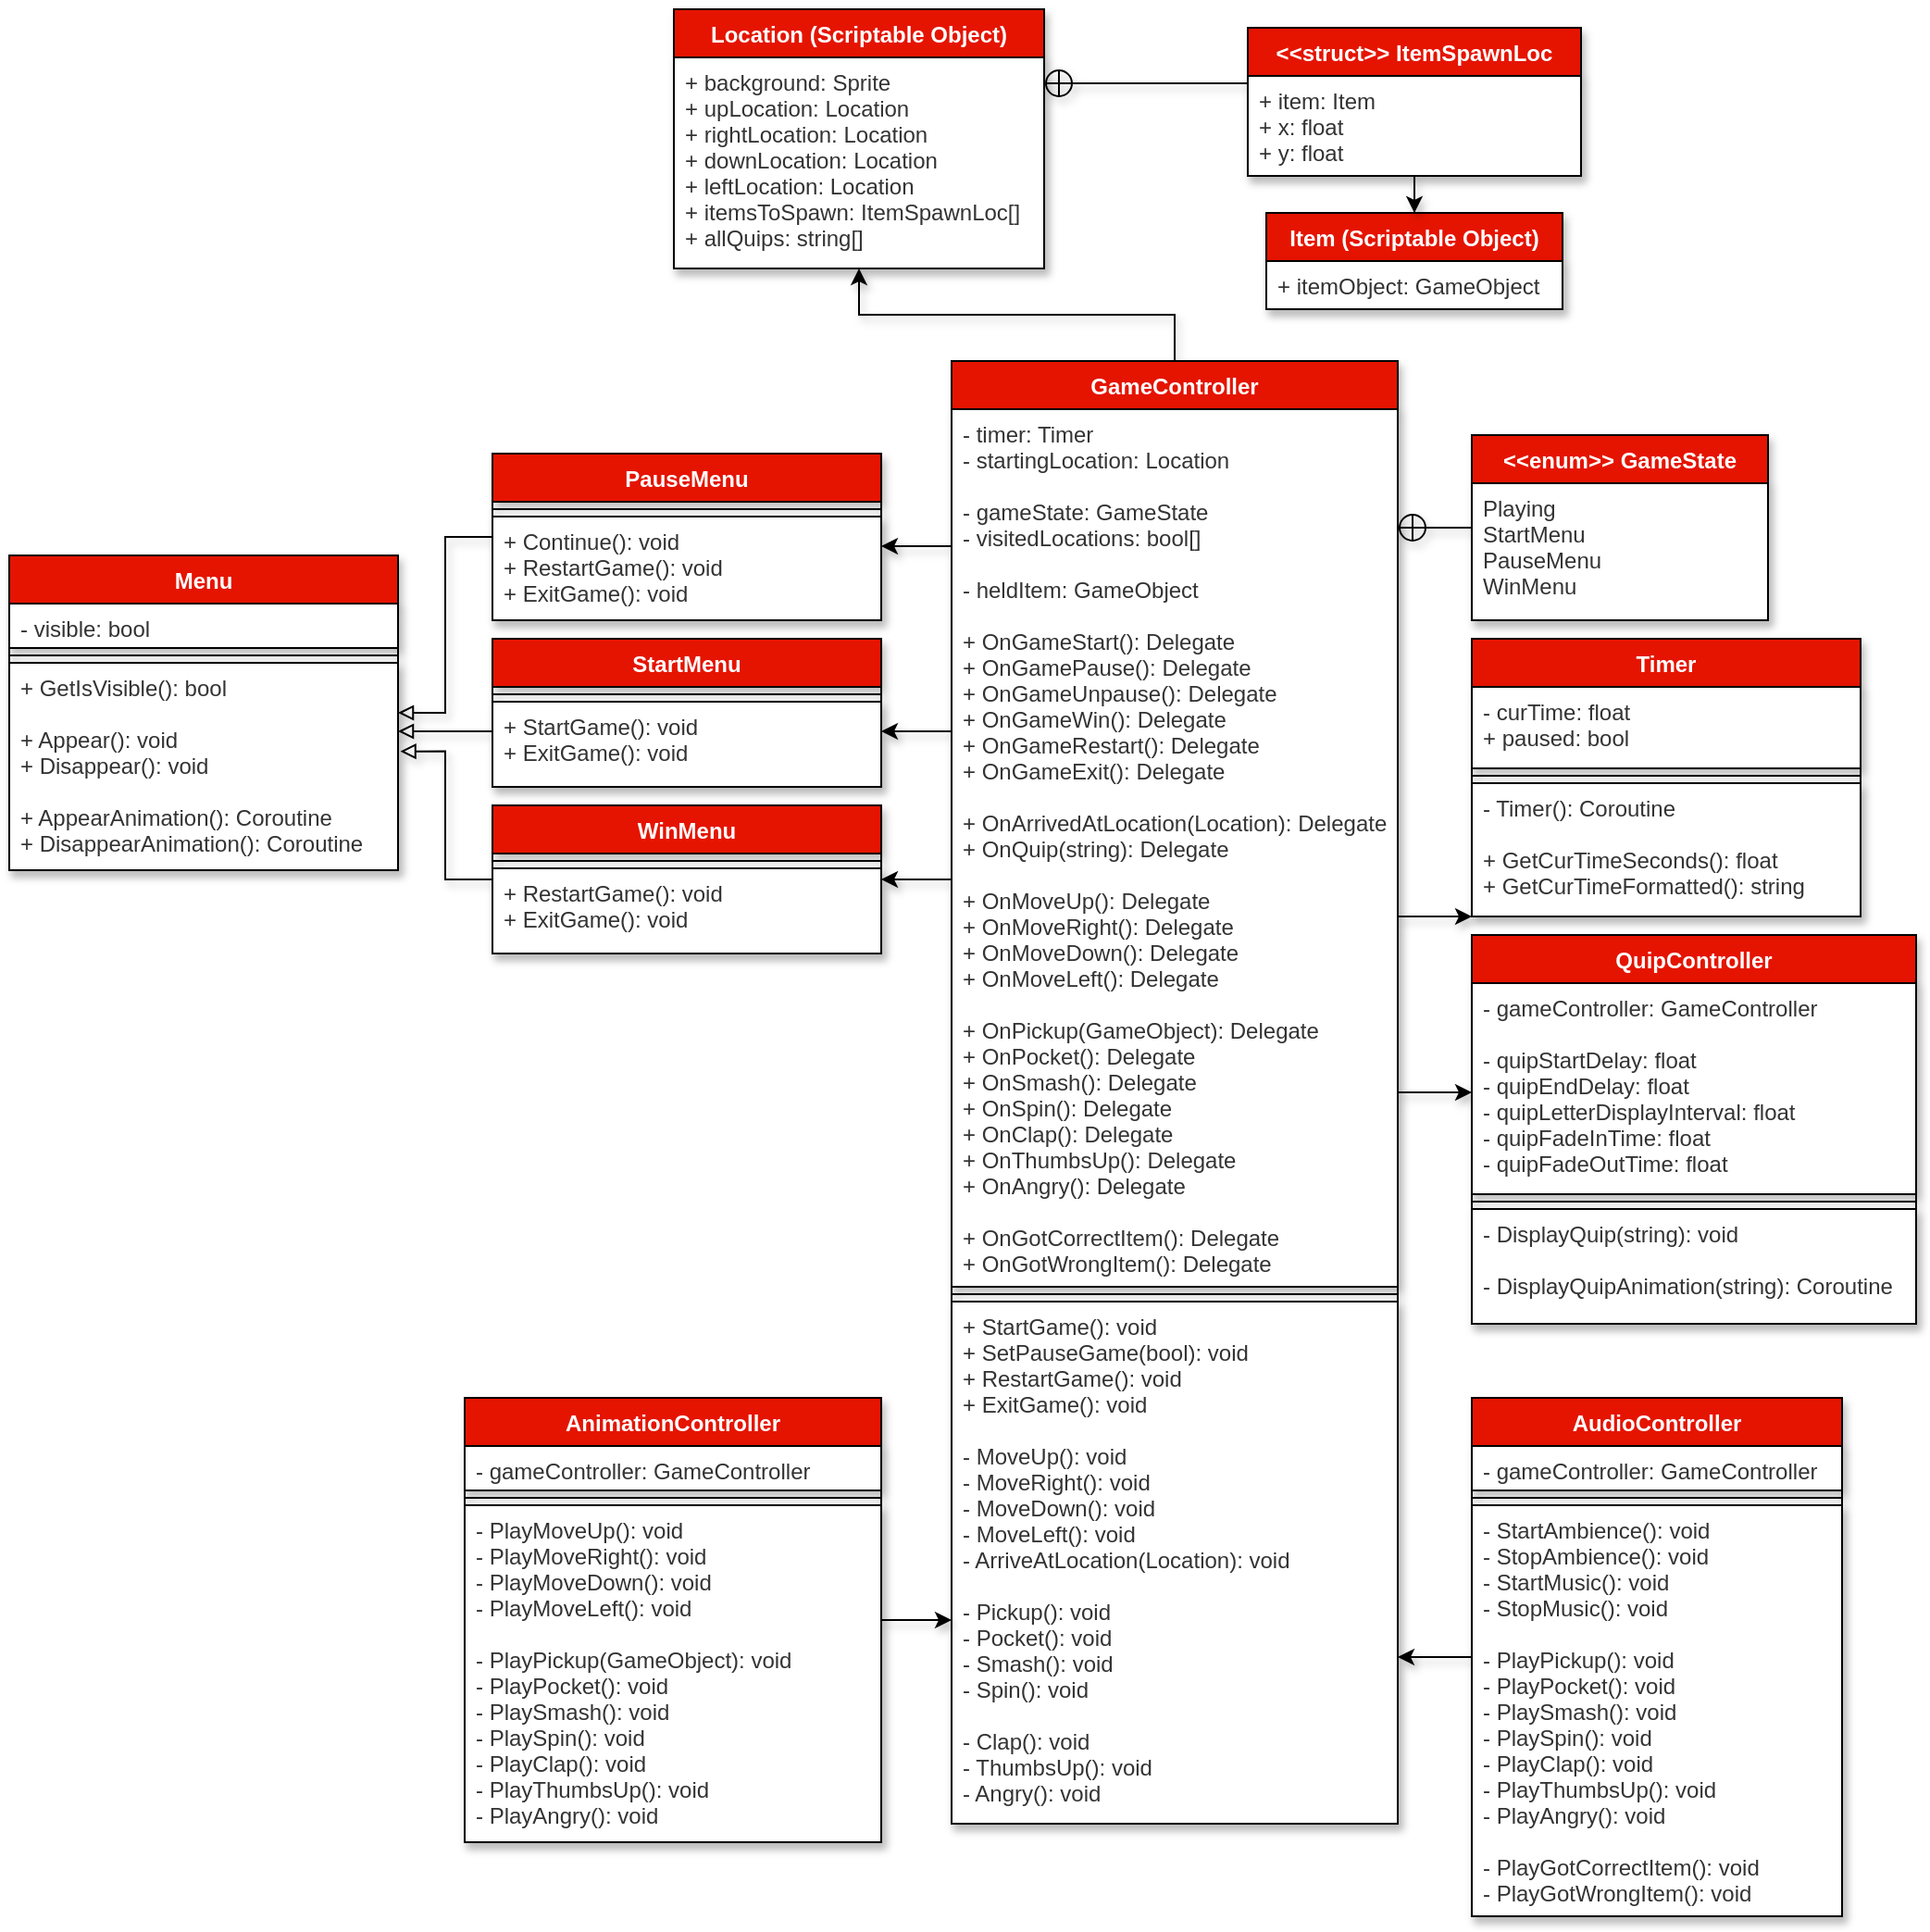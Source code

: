 <mxfile version="14.1.8" type="device"><diagram id="C5RBs43oDa-KdzZeNtuy" name="Page-1"><mxGraphModel dx="2183" dy="863" grid="1" gridSize="10" guides="1" tooltips="1" connect="1" arrows="1" fold="1" page="1" pageScale="1" pageWidth="827" pageHeight="1169" math="0" shadow="0"><root><mxCell id="WIyWlLk6GJQsqaUBKTNV-0"/><mxCell id="WIyWlLk6GJQsqaUBKTNV-1" parent="WIyWlLk6GJQsqaUBKTNV-0"/><mxCell id="GOmQk7KZTfq-H9wB1xrs-1" value="Item (Scriptable Object)" style="swimlane;fontStyle=1;align=center;verticalAlign=top;childLayout=stackLayout;horizontal=1;startSize=26;horizontalStack=0;resizeParent=1;resizeParentMax=0;resizeLast=0;collapsible=1;marginBottom=0;fillColor=#e51400;labelBackgroundColor=none;labelBorderColor=none;shadow=1;fontColor=#ffffff;" vertex="1" parent="WIyWlLk6GJQsqaUBKTNV-1"><mxGeometry x="489" y="160" width="160" height="52" as="geometry"/></mxCell><mxCell id="GOmQk7KZTfq-H9wB1xrs-2" value="+ itemObject: GameObject" style="text;align=left;verticalAlign=top;spacingLeft=4;spacingRight=4;overflow=hidden;rotatable=0;points=[[0,0.5],[1,0.5]];portConstraint=eastwest;fillColor=#FFFFFF;labelBackgroundColor=none;labelBorderColor=none;fontColor=#333333;shadow=1;strokeColor=#000000;" vertex="1" parent="GOmQk7KZTfq-H9wB1xrs-1"><mxGeometry y="26" width="160" height="26" as="geometry"/></mxCell><mxCell id="GOmQk7KZTfq-H9wB1xrs-38" style="edgeStyle=orthogonalEdgeStyle;rounded=0;orthogonalLoop=1;jettySize=auto;html=1;fillColor=#FFFFFF;labelBackgroundColor=none;labelBorderColor=none;shadow=1;" edge="1" parent="WIyWlLk6GJQsqaUBKTNV-1" source="GOmQk7KZTfq-H9wB1xrs-5" target="GOmQk7KZTfq-H9wB1xrs-26"><mxGeometry relative="1" as="geometry"><Array as="points"><mxPoint x="310" y="520"/><mxPoint x="310" y="520"/></Array></mxGeometry></mxCell><mxCell id="GOmQk7KZTfq-H9wB1xrs-39" style="edgeStyle=orthogonalEdgeStyle;rounded=0;orthogonalLoop=1;jettySize=auto;html=1;fillColor=#FFFFFF;labelBackgroundColor=none;labelBorderColor=none;shadow=1;" edge="1" parent="WIyWlLk6GJQsqaUBKTNV-1" source="GOmQk7KZTfq-H9wB1xrs-5" target="GOmQk7KZTfq-H9wB1xrs-23"><mxGeometry relative="1" as="geometry"><Array as="points"><mxPoint x="300" y="440"/><mxPoint x="300" y="440"/></Array></mxGeometry></mxCell><mxCell id="GOmQk7KZTfq-H9wB1xrs-40" style="edgeStyle=orthogonalEdgeStyle;rounded=0;orthogonalLoop=1;jettySize=auto;html=1;fillColor=#FFFFFF;labelBackgroundColor=none;labelBorderColor=none;shadow=1;" edge="1" parent="WIyWlLk6GJQsqaUBKTNV-1" source="GOmQk7KZTfq-H9wB1xrs-5" target="GOmQk7KZTfq-H9wB1xrs-19"><mxGeometry relative="1" as="geometry"><Array as="points"><mxPoint x="300" y="340"/><mxPoint x="300" y="340"/></Array></mxGeometry></mxCell><mxCell id="GOmQk7KZTfq-H9wB1xrs-42" style="edgeStyle=orthogonalEdgeStyle;rounded=0;orthogonalLoop=1;jettySize=auto;html=1;fillColor=#FFFFFF;labelBackgroundColor=none;labelBorderColor=none;shadow=1;" edge="1" parent="WIyWlLk6GJQsqaUBKTNV-1" source="GOmQk7KZTfq-H9wB1xrs-5" target="GOmQk7KZTfq-H9wB1xrs-9"><mxGeometry relative="1" as="geometry"><Array as="points"><mxPoint x="550" y="465"/><mxPoint x="550" y="465"/></Array></mxGeometry></mxCell><mxCell id="GOmQk7KZTfq-H9wB1xrs-62" style="edgeStyle=orthogonalEdgeStyle;rounded=0;orthogonalLoop=1;jettySize=auto;html=1;endArrow=none;endFill=0;startArrow=circlePlus;startFill=0;fillColor=#FFFFFF;labelBackgroundColor=none;labelBorderColor=none;shadow=1;" edge="1" parent="WIyWlLk6GJQsqaUBKTNV-1" source="GOmQk7KZTfq-H9wB1xrs-5" target="GOmQk7KZTfq-H9wB1xrs-58"><mxGeometry relative="1" as="geometry"><Array as="points"><mxPoint x="580" y="330"/><mxPoint x="580" y="330"/></Array></mxGeometry></mxCell><mxCell id="GOmQk7KZTfq-H9wB1xrs-64" style="edgeStyle=orthogonalEdgeStyle;rounded=0;orthogonalLoop=1;jettySize=auto;html=1;fillColor=#FFFFFF;labelBackgroundColor=none;labelBorderColor=none;shadow=1;" edge="1" parent="WIyWlLk6GJQsqaUBKTNV-1" source="GOmQk7KZTfq-H9wB1xrs-5" target="GOmQk7KZTfq-H9wB1xrs-13"><mxGeometry relative="1" as="geometry"/></mxCell><mxCell id="GOmQk7KZTfq-H9wB1xrs-73" style="edgeStyle=orthogonalEdgeStyle;rounded=0;orthogonalLoop=1;jettySize=auto;html=1;startArrow=none;startFill=0;endArrow=classic;endFill=1;fillColor=#FFFFFF;labelBackgroundColor=none;labelBorderColor=none;shadow=1;" edge="1" parent="WIyWlLk6GJQsqaUBKTNV-1" source="GOmQk7KZTfq-H9wB1xrs-5" target="GOmQk7KZTfq-H9wB1xrs-69"><mxGeometry relative="1" as="geometry"><Array as="points"><mxPoint x="550" y="635"/><mxPoint x="550" y="635"/></Array></mxGeometry></mxCell><mxCell id="GOmQk7KZTfq-H9wB1xrs-5" value="GameController" style="swimlane;fontStyle=1;align=center;verticalAlign=top;childLayout=stackLayout;horizontal=1;startSize=26;horizontalStack=0;resizeParent=1;resizeParentMax=0;resizeLast=0;collapsible=1;marginBottom=0;fillColor=#e51400;labelBackgroundColor=none;labelBorderColor=none;shadow=1;fontColor=#ffffff;" vertex="1" parent="WIyWlLk6GJQsqaUBKTNV-1"><mxGeometry x="319" y="240" width="241" height="790" as="geometry"/></mxCell><mxCell id="GOmQk7KZTfq-H9wB1xrs-6" value="- timer: Timer&#10;- startingLocation: Location&#10;&#10;- gameState: GameState&#10;- visitedLocations: bool[]&#10;&#10;- heldItem: GameObject&#10;&#10;+ OnGameStart(): Delegate&#10;+ OnGamePause(): Delegate&#10;+ OnGameUnpause(): Delegate&#10;+ OnGameWin(): Delegate&#10;+ OnGameRestart(): Delegate&#10;+ OnGameExit(): Delegate&#10;&#10;+ OnArrivedAtLocation(Location): Delegate&#10;+ OnQuip(string): Delegate&#10;&#10;+ OnMoveUp(): Delegate&#10;+ OnMoveRight(): Delegate&#10;+ OnMoveDown(): Delegate&#10;+ OnMoveLeft(): Delegate&#10;&#10;+ OnPickup(GameObject): Delegate&#10;+ OnPocket(): Delegate&#10;+ OnSmash(): Delegate&#10;+ OnSpin(): Delegate&#10;+ OnClap(): Delegate&#10;+ OnThumbsUp(): Delegate&#10;+ OnAngry(): Delegate&#10;&#10;+ OnGotCorrectItem(): Delegate&#10;+ OnGotWrongItem(): Delegate&#10;" style="text;align=left;verticalAlign=top;spacingLeft=4;spacingRight=4;overflow=hidden;rotatable=0;points=[[0,0.5],[1,0.5]];portConstraint=eastwest;fillColor=#FFFFFF;labelBackgroundColor=none;labelBorderColor=none;fontColor=#333333;shadow=1;strokeColor=#000000;" vertex="1" parent="GOmQk7KZTfq-H9wB1xrs-5"><mxGeometry y="26" width="241" height="474" as="geometry"/></mxCell><mxCell id="GOmQk7KZTfq-H9wB1xrs-7" value="" style="line;strokeWidth=1;align=left;verticalAlign=middle;spacingTop=-1;spacingLeft=3;spacingRight=3;rotatable=0;labelPosition=right;points=[];portConstraint=eastwest;fillColor=#FFFFFF;labelBackgroundColor=none;labelBorderColor=none;fontColor=#333333;shadow=1;" vertex="1" parent="GOmQk7KZTfq-H9wB1xrs-5"><mxGeometry y="500" width="241" height="8" as="geometry"/></mxCell><mxCell id="GOmQk7KZTfq-H9wB1xrs-8" value="+ StartGame(): void&#10;+ SetPauseGame(bool): void&#10;+ RestartGame(): void&#10;+ ExitGame(): void&#10;&#10;- MoveUp(): void&#10;- MoveRight(): void&#10;- MoveDown(): void&#10;- MoveLeft(): void&#10;- ArriveAtLocation(Location): void&#10;&#10;- Pickup(): void&#10;- Pocket(): void&#10;- Smash(): void&#10;- Spin(): void&#10;&#10;- Clap(): void&#10;- ThumbsUp(): void&#10;- Angry(): void" style="text;align=left;verticalAlign=top;spacingLeft=4;spacingRight=4;overflow=hidden;rotatable=0;points=[[0,0.5],[1,0.5]];portConstraint=eastwest;fillColor=#FFFFFF;labelBackgroundColor=none;labelBorderColor=none;fontColor=#333333;shadow=1;strokeColor=#000000;" vertex="1" parent="GOmQk7KZTfq-H9wB1xrs-5"><mxGeometry y="508" width="241" height="282" as="geometry"/></mxCell><mxCell id="GOmQk7KZTfq-H9wB1xrs-9" value="Timer" style="swimlane;fontStyle=1;align=center;verticalAlign=top;childLayout=stackLayout;horizontal=1;startSize=26;horizontalStack=0;resizeParent=1;resizeParentMax=0;resizeLast=0;collapsible=1;marginBottom=0;fillColor=#e51400;labelBackgroundColor=none;labelBorderColor=none;shadow=1;fontColor=#ffffff;" vertex="1" parent="WIyWlLk6GJQsqaUBKTNV-1"><mxGeometry x="600" y="390" width="210" height="150" as="geometry"/></mxCell><mxCell id="GOmQk7KZTfq-H9wB1xrs-10" value="- curTime: float&#10;+ paused: bool" style="text;align=left;verticalAlign=top;spacingLeft=4;spacingRight=4;overflow=hidden;rotatable=0;points=[[0,0.5],[1,0.5]];portConstraint=eastwest;fillColor=#FFFFFF;labelBackgroundColor=none;labelBorderColor=none;fontColor=#333333;shadow=1;strokeColor=#000000;" vertex="1" parent="GOmQk7KZTfq-H9wB1xrs-9"><mxGeometry y="26" width="210" height="44" as="geometry"/></mxCell><mxCell id="GOmQk7KZTfq-H9wB1xrs-11" value="" style="line;strokeWidth=1;align=left;verticalAlign=middle;spacingTop=-1;spacingLeft=3;spacingRight=3;rotatable=0;labelPosition=right;points=[];portConstraint=eastwest;fillColor=#FFFFFF;labelBackgroundColor=none;labelBorderColor=none;fontColor=#333333;shadow=1;" vertex="1" parent="GOmQk7KZTfq-H9wB1xrs-9"><mxGeometry y="70" width="210" height="8" as="geometry"/></mxCell><mxCell id="GOmQk7KZTfq-H9wB1xrs-12" value="- Timer(): Coroutine&#10;&#10;+ GetCurTimeSeconds(): float&#10;+ GetCurTimeFormatted(): string" style="text;align=left;verticalAlign=top;spacingLeft=4;spacingRight=4;overflow=hidden;rotatable=0;points=[[0,0.5],[1,0.5]];portConstraint=eastwest;fillColor=#FFFFFF;labelBackgroundColor=none;labelBorderColor=none;fontColor=#333333;shadow=1;strokeColor=#000000;" vertex="1" parent="GOmQk7KZTfq-H9wB1xrs-9"><mxGeometry y="78" width="210" height="72" as="geometry"/></mxCell><mxCell id="GOmQk7KZTfq-H9wB1xrs-57" style="edgeStyle=orthogonalEdgeStyle;rounded=0;orthogonalLoop=1;jettySize=auto;html=1;endArrow=none;endFill=0;startArrow=circlePlus;startFill=0;fillColor=#FFFFFF;labelBackgroundColor=none;labelBorderColor=none;shadow=1;" edge="1" parent="WIyWlLk6GJQsqaUBKTNV-1" source="GOmQk7KZTfq-H9wB1xrs-13" target="GOmQk7KZTfq-H9wB1xrs-54"><mxGeometry relative="1" as="geometry"><Array as="points"><mxPoint x="400" y="90"/><mxPoint x="400" y="90"/></Array></mxGeometry></mxCell><mxCell id="GOmQk7KZTfq-H9wB1xrs-13" value="Location (Scriptable Object)" style="swimlane;fontStyle=1;align=center;verticalAlign=top;childLayout=stackLayout;horizontal=1;startSize=26;horizontalStack=0;resizeParent=1;resizeParentMax=0;resizeLast=0;collapsible=1;marginBottom=0;fillColor=#e51400;labelBackgroundColor=none;labelBorderColor=none;shadow=1;fontColor=#ffffff;" vertex="1" parent="WIyWlLk6GJQsqaUBKTNV-1"><mxGeometry x="169" y="50" width="200" height="140" as="geometry"/></mxCell><mxCell id="GOmQk7KZTfq-H9wB1xrs-14" value="+ background: Sprite&#10;+ upLocation: Location&#10;+ rightLocation: Location&#10;+ downLocation: Location&#10;+ leftLocation: Location&#10;+ itemsToSpawn: ItemSpawnLoc[]&#10;+ allQuips: string[]" style="text;align=left;verticalAlign=top;spacingLeft=4;spacingRight=4;overflow=hidden;rotatable=0;points=[[0,0.5],[1,0.5]];portConstraint=eastwest;fillColor=#FFFFFF;labelBackgroundColor=none;labelBorderColor=none;fontColor=#333333;shadow=1;strokeColor=#000000;" vertex="1" parent="GOmQk7KZTfq-H9wB1xrs-13"><mxGeometry y="26" width="200" height="114" as="geometry"/></mxCell><mxCell id="GOmQk7KZTfq-H9wB1xrs-85" style="edgeStyle=orthogonalEdgeStyle;rounded=0;orthogonalLoop=1;jettySize=auto;html=1;shadow=1;labelBackgroundColor=none;startArrow=none;startFill=0;endArrow=block;endFill=0;strokeColor=#000000;fillColor=#FFFFFF;" edge="1" parent="WIyWlLk6GJQsqaUBKTNV-1" source="GOmQk7KZTfq-H9wB1xrs-19" target="GOmQk7KZTfq-H9wB1xrs-81"><mxGeometry relative="1" as="geometry"/></mxCell><mxCell id="GOmQk7KZTfq-H9wB1xrs-19" value="PauseMenu" style="swimlane;fontStyle=1;align=center;verticalAlign=top;childLayout=stackLayout;horizontal=1;startSize=26;horizontalStack=0;resizeParent=1;resizeParentMax=0;resizeLast=0;collapsible=1;marginBottom=0;fillColor=#e51400;labelBackgroundColor=none;labelBorderColor=none;shadow=1;fontColor=#ffffff;" vertex="1" parent="WIyWlLk6GJQsqaUBKTNV-1"><mxGeometry x="71" y="290" width="210" height="90" as="geometry"/></mxCell><mxCell id="GOmQk7KZTfq-H9wB1xrs-21" value="" style="line;strokeWidth=1;align=left;verticalAlign=middle;spacingTop=-1;spacingLeft=3;spacingRight=3;rotatable=0;labelPosition=right;points=[];portConstraint=eastwest;fillColor=#FFFFFF;labelBackgroundColor=none;labelBorderColor=none;fontColor=#333333;shadow=1;" vertex="1" parent="GOmQk7KZTfq-H9wB1xrs-19"><mxGeometry y="26" width="210" height="8" as="geometry"/></mxCell><mxCell id="GOmQk7KZTfq-H9wB1xrs-22" value="+ Continue(): void&#10;+ RestartGame(): void&#10;+ ExitGame(): void" style="text;align=left;verticalAlign=top;spacingLeft=4;spacingRight=4;overflow=hidden;rotatable=0;points=[[0,0.5],[1,0.5]];portConstraint=eastwest;fillColor=#FFFFFF;labelBackgroundColor=none;labelBorderColor=none;fontColor=#333333;shadow=1;strokeColor=#000000;" vertex="1" parent="GOmQk7KZTfq-H9wB1xrs-19"><mxGeometry y="34" width="210" height="56" as="geometry"/></mxCell><mxCell id="GOmQk7KZTfq-H9wB1xrs-86" style="edgeStyle=orthogonalEdgeStyle;rounded=0;orthogonalLoop=1;jettySize=auto;html=1;shadow=1;labelBackgroundColor=none;startArrow=none;startFill=0;endArrow=block;endFill=0;strokeColor=#000000;fillColor=#FFFFFF;" edge="1" parent="WIyWlLk6GJQsqaUBKTNV-1" source="GOmQk7KZTfq-H9wB1xrs-23" target="GOmQk7KZTfq-H9wB1xrs-81"><mxGeometry relative="1" as="geometry"><Array as="points"><mxPoint x="40" y="440"/><mxPoint x="40" y="440"/></Array></mxGeometry></mxCell><mxCell id="GOmQk7KZTfq-H9wB1xrs-23" value="StartMenu" style="swimlane;fontStyle=1;align=center;verticalAlign=top;childLayout=stackLayout;horizontal=1;startSize=26;horizontalStack=0;resizeParent=1;resizeParentMax=0;resizeLast=0;collapsible=1;marginBottom=0;fillColor=#e51400;labelBackgroundColor=none;labelBorderColor=none;shadow=1;fontColor=#ffffff;" vertex="1" parent="WIyWlLk6GJQsqaUBKTNV-1"><mxGeometry x="71" y="390" width="210" height="80" as="geometry"/></mxCell><mxCell id="GOmQk7KZTfq-H9wB1xrs-24" value="" style="line;strokeWidth=1;align=left;verticalAlign=middle;spacingTop=-1;spacingLeft=3;spacingRight=3;rotatable=0;labelPosition=right;points=[];portConstraint=eastwest;fillColor=#FFFFFF;labelBackgroundColor=none;labelBorderColor=none;fontColor=#333333;shadow=1;" vertex="1" parent="GOmQk7KZTfq-H9wB1xrs-23"><mxGeometry y="26" width="210" height="8" as="geometry"/></mxCell><mxCell id="GOmQk7KZTfq-H9wB1xrs-25" value="+ StartGame(): void&#10;+ ExitGame(): void" style="text;align=left;verticalAlign=top;spacingLeft=4;spacingRight=4;overflow=hidden;rotatable=0;points=[[0,0.5],[1,0.5]];portConstraint=eastwest;fillColor=#FFFFFF;labelBackgroundColor=none;labelBorderColor=none;fontColor=#333333;shadow=1;strokeColor=#000000;" vertex="1" parent="GOmQk7KZTfq-H9wB1xrs-23"><mxGeometry y="34" width="210" height="46" as="geometry"/></mxCell><mxCell id="GOmQk7KZTfq-H9wB1xrs-87" style="edgeStyle=orthogonalEdgeStyle;rounded=0;orthogonalLoop=1;jettySize=auto;html=1;shadow=1;labelBackgroundColor=none;startArrow=none;startFill=0;endArrow=block;endFill=0;strokeColor=#000000;fillColor=#FFFFFF;entryX=1.006;entryY=0.427;entryDx=0;entryDy=0;entryPerimeter=0;" edge="1" parent="WIyWlLk6GJQsqaUBKTNV-1" source="GOmQk7KZTfq-H9wB1xrs-26" target="GOmQk7KZTfq-H9wB1xrs-84"><mxGeometry relative="1" as="geometry"/></mxCell><mxCell id="GOmQk7KZTfq-H9wB1xrs-26" value="WinMenu" style="swimlane;fontStyle=1;align=center;verticalAlign=top;childLayout=stackLayout;horizontal=1;startSize=26;horizontalStack=0;resizeParent=1;resizeParentMax=0;resizeLast=0;collapsible=1;marginBottom=0;fillColor=#e51400;labelBackgroundColor=none;labelBorderColor=none;shadow=1;fontColor=#ffffff;" vertex="1" parent="WIyWlLk6GJQsqaUBKTNV-1"><mxGeometry x="71" y="480" width="210" height="80" as="geometry"/></mxCell><mxCell id="GOmQk7KZTfq-H9wB1xrs-27" value="" style="line;strokeWidth=1;align=left;verticalAlign=middle;spacingTop=-1;spacingLeft=3;spacingRight=3;rotatable=0;labelPosition=right;points=[];portConstraint=eastwest;fillColor=#FFFFFF;labelBackgroundColor=none;labelBorderColor=none;fontColor=#333333;shadow=1;" vertex="1" parent="GOmQk7KZTfq-H9wB1xrs-26"><mxGeometry y="26" width="210" height="8" as="geometry"/></mxCell><mxCell id="GOmQk7KZTfq-H9wB1xrs-28" value="+ RestartGame(): void&#10;+ ExitGame(): void" style="text;align=left;verticalAlign=top;spacingLeft=4;spacingRight=4;overflow=hidden;rotatable=0;points=[[0,0.5],[1,0.5]];portConstraint=eastwest;fillColor=#FFFFFF;labelBackgroundColor=none;labelBorderColor=none;fontColor=#333333;shadow=1;strokeColor=#000000;" vertex="1" parent="GOmQk7KZTfq-H9wB1xrs-26"><mxGeometry y="34" width="210" height="46" as="geometry"/></mxCell><mxCell id="GOmQk7KZTfq-H9wB1xrs-74" style="edgeStyle=orthogonalEdgeStyle;rounded=0;orthogonalLoop=1;jettySize=auto;html=1;shadow=1;labelBackgroundColor=none;startArrow=none;startFill=0;endArrow=classic;endFill=1;fillColor=#FFFFFF;" edge="1" parent="WIyWlLk6GJQsqaUBKTNV-1" source="GOmQk7KZTfq-H9wB1xrs-43" target="GOmQk7KZTfq-H9wB1xrs-5"><mxGeometry relative="1" as="geometry"><Array as="points"><mxPoint x="570" y="940"/><mxPoint x="570" y="940"/></Array></mxGeometry></mxCell><mxCell id="GOmQk7KZTfq-H9wB1xrs-43" value="AudioController" style="swimlane;fontStyle=1;align=center;verticalAlign=top;childLayout=stackLayout;horizontal=1;startSize=26;horizontalStack=0;resizeParent=1;resizeParentMax=0;resizeLast=0;collapsible=1;marginBottom=0;fillColor=#e51400;labelBackgroundColor=none;labelBorderColor=none;shadow=1;fontColor=#ffffff;" vertex="1" parent="WIyWlLk6GJQsqaUBKTNV-1"><mxGeometry x="600" y="800" width="200" height="280" as="geometry"/></mxCell><mxCell id="GOmQk7KZTfq-H9wB1xrs-44" value="- gameController: GameController" style="text;align=left;verticalAlign=top;spacingLeft=4;spacingRight=4;overflow=hidden;rotatable=0;points=[[0,0.5],[1,0.5]];portConstraint=eastwest;fillColor=#FFFFFF;labelBackgroundColor=none;labelBorderColor=none;fontColor=#333333;shadow=1;strokeColor=#000000;" vertex="1" parent="GOmQk7KZTfq-H9wB1xrs-43"><mxGeometry y="26" width="200" height="24" as="geometry"/></mxCell><mxCell id="GOmQk7KZTfq-H9wB1xrs-45" value="" style="line;strokeWidth=1;align=left;verticalAlign=middle;spacingTop=-1;spacingLeft=3;spacingRight=3;rotatable=0;labelPosition=right;points=[];portConstraint=eastwest;fillColor=#FFFFFF;labelBackgroundColor=none;labelBorderColor=none;fontColor=#333333;shadow=1;" vertex="1" parent="GOmQk7KZTfq-H9wB1xrs-43"><mxGeometry y="50" width="200" height="8" as="geometry"/></mxCell><mxCell id="GOmQk7KZTfq-H9wB1xrs-46" value="- StartAmbience(): void&#10;- StopAmbience(): void&#10;- StartMusic(): void&#10;- StopMusic(): void&#10;&#10;- PlayPickup(): void&#10;- PlayPocket(): void&#10;- PlaySmash(): void&#10;- PlaySpin(): void&#10;- PlayClap(): void&#10;- PlayThumbsUp(): void&#10;- PlayAngry(): void&#10;&#10;- PlayGotCorrectItem(): void&#10;- PlayGotWrongItem(): void" style="text;align=left;verticalAlign=top;spacingLeft=4;spacingRight=4;overflow=hidden;rotatable=0;points=[[0,0.5],[1,0.5]];portConstraint=eastwest;fillColor=#FFFFFF;labelBackgroundColor=none;labelBorderColor=none;fontColor=#333333;shadow=1;strokeColor=#000000;" vertex="1" parent="GOmQk7KZTfq-H9wB1xrs-43"><mxGeometry y="58" width="200" height="222" as="geometry"/></mxCell><mxCell id="GOmQk7KZTfq-H9wB1xrs-52" style="edgeStyle=orthogonalEdgeStyle;rounded=0;orthogonalLoop=1;jettySize=auto;html=1;fillColor=#FFFFFF;labelBackgroundColor=none;labelBorderColor=none;shadow=1;" edge="1" parent="WIyWlLk6GJQsqaUBKTNV-1" source="GOmQk7KZTfq-H9wB1xrs-48" target="GOmQk7KZTfq-H9wB1xrs-5"><mxGeometry relative="1" as="geometry"><Array as="points"><mxPoint x="300" y="920"/><mxPoint x="300" y="920"/></Array></mxGeometry></mxCell><mxCell id="GOmQk7KZTfq-H9wB1xrs-48" value="AnimationController" style="swimlane;fontStyle=1;align=center;verticalAlign=top;childLayout=stackLayout;horizontal=1;startSize=26;horizontalStack=0;resizeParent=1;resizeParentMax=0;resizeLast=0;collapsible=1;marginBottom=0;fillColor=#e51400;labelBackgroundColor=none;labelBorderColor=none;shadow=1;fontColor=#ffffff;" vertex="1" parent="WIyWlLk6GJQsqaUBKTNV-1"><mxGeometry x="56" y="800" width="225" height="240" as="geometry"/></mxCell><mxCell id="GOmQk7KZTfq-H9wB1xrs-49" value="- gameController: GameController" style="text;align=left;verticalAlign=top;spacingLeft=4;spacingRight=4;overflow=hidden;rotatable=0;points=[[0,0.5],[1,0.5]];portConstraint=eastwest;fillColor=#FFFFFF;labelBackgroundColor=none;labelBorderColor=none;fontColor=#333333;shadow=1;strokeColor=#000000;" vertex="1" parent="GOmQk7KZTfq-H9wB1xrs-48"><mxGeometry y="26" width="225" height="24" as="geometry"/></mxCell><mxCell id="GOmQk7KZTfq-H9wB1xrs-50" value="" style="line;strokeWidth=1;align=left;verticalAlign=middle;spacingTop=-1;spacingLeft=3;spacingRight=3;rotatable=0;labelPosition=right;points=[];portConstraint=eastwest;fillColor=#FFFFFF;labelBackgroundColor=none;labelBorderColor=none;fontColor=#333333;shadow=1;" vertex="1" parent="GOmQk7KZTfq-H9wB1xrs-48"><mxGeometry y="50" width="225" height="8" as="geometry"/></mxCell><mxCell id="GOmQk7KZTfq-H9wB1xrs-51" value="- PlayMoveUp(): void&#10;- PlayMoveRight(): void&#10;- PlayMoveDown(): void&#10;- PlayMoveLeft(): void&#10;&#10;- PlayPickup(GameObject): void&#10;- PlayPocket(): void&#10;- PlaySmash(): void&#10;- PlaySpin(): void&#10;- PlayClap(): void&#10;- PlayThumbsUp(): void&#10;- PlayAngry(): void" style="text;align=left;verticalAlign=top;spacingLeft=4;spacingRight=4;overflow=hidden;rotatable=0;points=[[0,0.5],[1,0.5]];portConstraint=eastwest;fillColor=#FFFFFF;labelBackgroundColor=none;labelBorderColor=none;fontColor=#333333;shadow=1;strokeColor=#000000;" vertex="1" parent="GOmQk7KZTfq-H9wB1xrs-48"><mxGeometry y="58" width="225" height="182" as="geometry"/></mxCell><mxCell id="GOmQk7KZTfq-H9wB1xrs-56" style="edgeStyle=orthogonalEdgeStyle;rounded=0;orthogonalLoop=1;jettySize=auto;html=1;fillColor=#FFFFFF;labelBackgroundColor=none;labelBorderColor=none;shadow=1;" edge="1" parent="WIyWlLk6GJQsqaUBKTNV-1" source="GOmQk7KZTfq-H9wB1xrs-54" target="GOmQk7KZTfq-H9wB1xrs-1"><mxGeometry relative="1" as="geometry"/></mxCell><mxCell id="GOmQk7KZTfq-H9wB1xrs-54" value="&lt;&lt;struct&gt;&gt; ItemSpawnLoc" style="swimlane;fontStyle=1;align=center;verticalAlign=top;childLayout=stackLayout;horizontal=1;startSize=26;horizontalStack=0;resizeParent=1;resizeParentMax=0;resizeLast=0;collapsible=1;marginBottom=0;fillColor=#e51400;labelBackgroundColor=none;labelBorderColor=none;shadow=1;fontColor=#ffffff;" vertex="1" parent="WIyWlLk6GJQsqaUBKTNV-1"><mxGeometry x="479" y="60" width="180" height="80" as="geometry"/></mxCell><mxCell id="GOmQk7KZTfq-H9wB1xrs-55" value="+ item: Item&#10;+ x: float&#10;+ y: float" style="text;align=left;verticalAlign=top;spacingLeft=4;spacingRight=4;overflow=hidden;rotatable=0;points=[[0,0.5],[1,0.5]];portConstraint=eastwest;fillColor=#FFFFFF;labelBackgroundColor=none;labelBorderColor=none;fontColor=#333333;shadow=1;strokeColor=#000000;" vertex="1" parent="GOmQk7KZTfq-H9wB1xrs-54"><mxGeometry y="26" width="180" height="54" as="geometry"/></mxCell><mxCell id="GOmQk7KZTfq-H9wB1xrs-58" value="&lt;&lt;enum&gt;&gt; GameState" style="swimlane;fontStyle=1;align=center;verticalAlign=top;childLayout=stackLayout;horizontal=1;startSize=26;horizontalStack=0;resizeParent=1;resizeParentMax=0;resizeLast=0;collapsible=1;marginBottom=0;fillColor=#e51400;labelBackgroundColor=none;labelBorderColor=none;shadow=1;fontColor=#ffffff;" vertex="1" parent="WIyWlLk6GJQsqaUBKTNV-1"><mxGeometry x="600" y="280" width="160" height="100" as="geometry"/></mxCell><mxCell id="GOmQk7KZTfq-H9wB1xrs-59" value="Playing&#10;StartMenu&#10;PauseMenu&#10;WinMenu" style="text;align=left;verticalAlign=top;spacingLeft=4;spacingRight=4;overflow=hidden;rotatable=0;points=[[0,0.5],[1,0.5]];portConstraint=eastwest;fillColor=#FFFFFF;labelBackgroundColor=none;labelBorderColor=none;fontColor=#333333;shadow=1;strokeColor=#000000;" vertex="1" parent="GOmQk7KZTfq-H9wB1xrs-58"><mxGeometry y="26" width="160" height="74" as="geometry"/></mxCell><mxCell id="GOmQk7KZTfq-H9wB1xrs-69" value="QuipController" style="swimlane;fontStyle=1;align=center;verticalAlign=top;childLayout=stackLayout;horizontal=1;startSize=26;horizontalStack=0;resizeParent=1;resizeParentMax=0;resizeLast=0;collapsible=1;marginBottom=0;fillColor=#e51400;labelBackgroundColor=none;labelBorderColor=none;shadow=1;fontColor=#ffffff;" vertex="1" parent="WIyWlLk6GJQsqaUBKTNV-1"><mxGeometry x="600" y="550" width="240" height="210" as="geometry"/></mxCell><mxCell id="GOmQk7KZTfq-H9wB1xrs-70" value="- gameController: GameController&#10;&#10;- quipStartDelay: float&#10;- quipEndDelay: float&#10;- quipLetterDisplayInterval: float&#10;- quipFadeInTime: float&#10;- quipFadeOutTime: float" style="text;align=left;verticalAlign=top;spacingLeft=4;spacingRight=4;overflow=hidden;rotatable=0;points=[[0,0.5],[1,0.5]];portConstraint=eastwest;fillColor=#FFFFFF;labelBackgroundColor=none;labelBorderColor=none;fontColor=#333333;shadow=1;strokeColor=#000000;" vertex="1" parent="GOmQk7KZTfq-H9wB1xrs-69"><mxGeometry y="26" width="240" height="114" as="geometry"/></mxCell><mxCell id="GOmQk7KZTfq-H9wB1xrs-71" value="" style="line;strokeWidth=1;align=left;verticalAlign=middle;spacingTop=-1;spacingLeft=3;spacingRight=3;rotatable=0;labelPosition=right;points=[];portConstraint=eastwest;fillColor=#FFFFFF;labelBackgroundColor=none;labelBorderColor=none;fontColor=#333333;shadow=1;" vertex="1" parent="GOmQk7KZTfq-H9wB1xrs-69"><mxGeometry y="140" width="240" height="8" as="geometry"/></mxCell><mxCell id="GOmQk7KZTfq-H9wB1xrs-72" value="- DisplayQuip(string): void&#10;&#10;- DisplayQuipAnimation(string): Coroutine" style="text;align=left;verticalAlign=top;spacingLeft=4;spacingRight=4;overflow=hidden;rotatable=0;points=[[0,0.5],[1,0.5]];portConstraint=eastwest;fillColor=#FFFFFF;labelBackgroundColor=none;labelBorderColor=none;fontColor=#333333;shadow=1;strokeColor=#000000;" vertex="1" parent="GOmQk7KZTfq-H9wB1xrs-69"><mxGeometry y="148" width="240" height="62" as="geometry"/></mxCell><mxCell id="GOmQk7KZTfq-H9wB1xrs-81" value="Menu" style="swimlane;fontStyle=1;align=center;verticalAlign=top;childLayout=stackLayout;horizontal=1;startSize=26;horizontalStack=0;resizeParent=1;resizeParentMax=0;resizeLast=0;collapsible=1;marginBottom=0;fillColor=#e51400;labelBackgroundColor=none;labelBorderColor=none;shadow=1;fontColor=#ffffff;" vertex="1" parent="WIyWlLk6GJQsqaUBKTNV-1"><mxGeometry x="-190" y="345" width="210" height="170" as="geometry"/></mxCell><mxCell id="GOmQk7KZTfq-H9wB1xrs-82" value="- visible: bool" style="text;align=left;verticalAlign=top;spacingLeft=4;spacingRight=4;overflow=hidden;rotatable=0;points=[[0,0.5],[1,0.5]];portConstraint=eastwest;fillColor=#FFFFFF;labelBackgroundColor=none;labelBorderColor=none;fontColor=#333333;shadow=1;strokeColor=#000000;" vertex="1" parent="GOmQk7KZTfq-H9wB1xrs-81"><mxGeometry y="26" width="210" height="24" as="geometry"/></mxCell><mxCell id="GOmQk7KZTfq-H9wB1xrs-83" value="" style="line;strokeWidth=1;align=left;verticalAlign=middle;spacingTop=-1;spacingLeft=3;spacingRight=3;rotatable=0;labelPosition=right;points=[];portConstraint=eastwest;fillColor=#FFFFFF;labelBackgroundColor=none;labelBorderColor=none;fontColor=#333333;shadow=1;" vertex="1" parent="GOmQk7KZTfq-H9wB1xrs-81"><mxGeometry y="50" width="210" height="8" as="geometry"/></mxCell><mxCell id="GOmQk7KZTfq-H9wB1xrs-84" value="+ GetIsVisible(): bool&#10;&#10;+ Appear(): void&#10;+ Disappear(): void&#10;&#10;+ AppearAnimation(): Coroutine&#10;+ DisappearAnimation(): Coroutine" style="text;align=left;verticalAlign=top;spacingLeft=4;spacingRight=4;overflow=hidden;rotatable=0;points=[[0,0.5],[1,0.5]];portConstraint=eastwest;fillColor=#FFFFFF;labelBackgroundColor=none;labelBorderColor=none;fontColor=#333333;shadow=1;strokeColor=#000000;" vertex="1" parent="GOmQk7KZTfq-H9wB1xrs-81"><mxGeometry y="58" width="210" height="112" as="geometry"/></mxCell></root></mxGraphModel></diagram></mxfile>